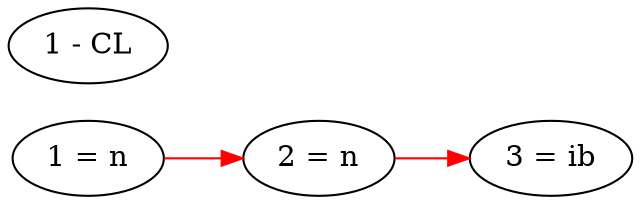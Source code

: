 digraph linear_chain_05 {


  # Weirdly, if you specify horizontal direction, you
  #   have to put the new nodes before the old nodes.
  rankdir="LR";


  # New node relations.
  "1 = n" -> "2 = n"  [color = red]
  "2 = n" -> "3 = ib" [color = red]


  # Old node relations.
  "1 - CL"


}
